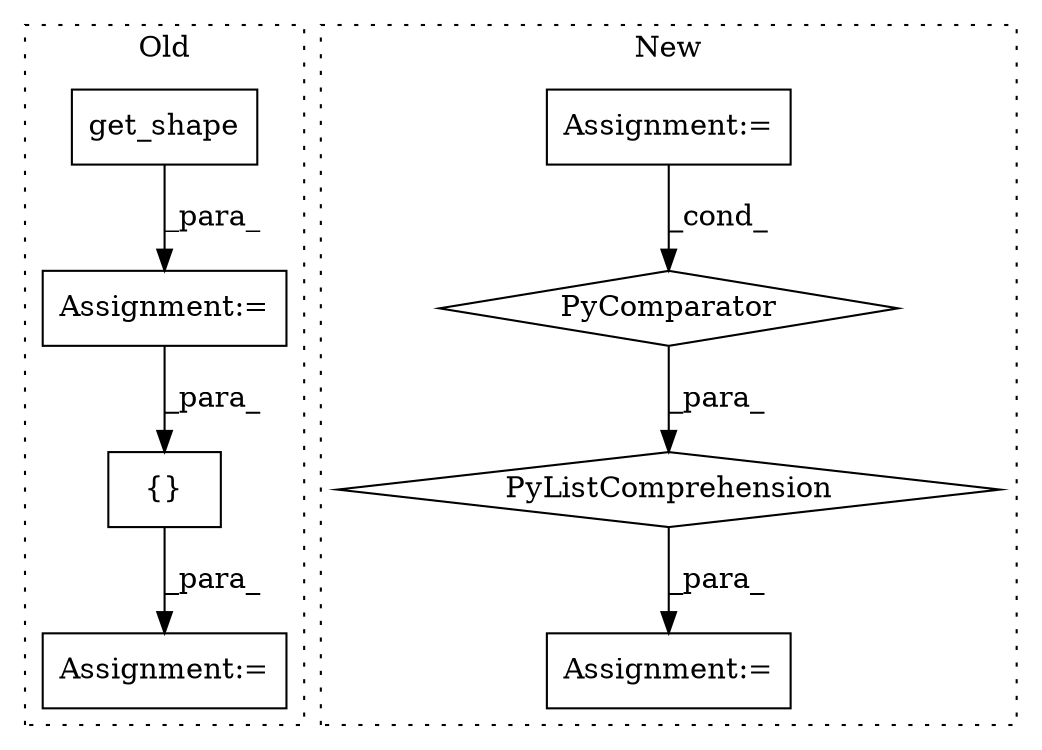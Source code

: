 digraph G {
subgraph cluster0 {
1 [label="get_shape" a="32" s="2548" l="11" shape="box"];
6 [label="{}" a="4" s="3052,3077" l="1,1" shape="box"];
7 [label="Assignment:=" a="7" s="2533" l="1" shape="box"];
8 [label="Assignment:=" a="7" s="2996" l="1" shape="box"];
label = "Old";
style="dotted";
}
subgraph cluster1 {
2 [label="PyComparator" a="113" s="2591" l="87" shape="diamond"];
3 [label="Assignment:=" a="7" s="2591" l="87" shape="box"];
4 [label="PyListComprehension" a="109" s="2489" l="197" shape="diamond"];
5 [label="Assignment:=" a="7" s="2460" l="1" shape="box"];
label = "New";
style="dotted";
}
1 -> 7 [label="_para_"];
2 -> 4 [label="_para_"];
3 -> 2 [label="_cond_"];
4 -> 5 [label="_para_"];
6 -> 8 [label="_para_"];
7 -> 6 [label="_para_"];
}
